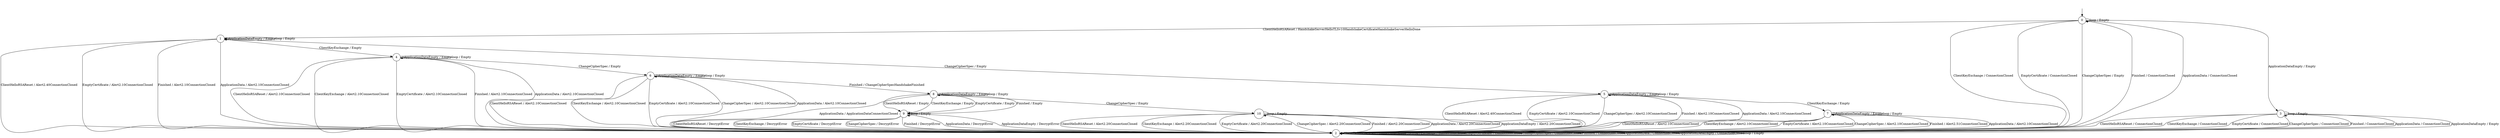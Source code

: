 digraph g {
__start0 [label="" shape="none"];

	s0 [shape="circle" label="0"];
	s1 [shape="circle" label="1"];
	s2 [shape="circle" label="2"];
	s3 [shape="circle" label="3"];
	s4 [shape="circle" label="4"];
	s5 [shape="circle" label="5"];
	s6 [shape="circle" label="6"];
	s7 [shape="circle" label="7"];
	s8 [shape="circle" label="8"];
	s9 [shape="circle" label="9"];
	s10 [shape="circle" label="10"];
	s0 -> s1 [label="ClientHelloRSAReset / HandshakeServerHelloTLSv10HandshakeCertificateHandshakeServerHelloDone"];
	s0 -> s2 [label="ClientKeyExchange / ConnectionClosed"];
	s0 -> s2 [label="EmptyCertificate / ConnectionClosed"];
	s0 -> s2 [label="ChangeCipherSpec / Empty"];
	s0 -> s2 [label="Finished / ConnectionClosed"];
	s0 -> s2 [label="ApplicationData / ConnectionClosed"];
	s0 -> s3 [label="ApplicationDataEmpty / Empty"];
	s0 -> s0 [label="loop / Empty"];
	s1 -> s2 [label="ClientHelloRSAReset / Alert2.40ConnectionClosed"];
	s1 -> s4 [label="ClientKeyExchange / Empty"];
	s1 -> s2 [label="EmptyCertificate / Alert2.10ConnectionClosed"];
	s1 -> s5 [label="ChangeCipherSpec / Empty"];
	s1 -> s2 [label="Finished / Alert2.10ConnectionClosed"];
	s1 -> s2 [label="ApplicationData / Alert2.10ConnectionClosed"];
	s1 -> s1 [label="ApplicationDataEmpty / Empty"];
	s1 -> s1 [label="loop / Empty"];
	s2 -> s2 [label="ClientHelloRSAReset / ConnectionClosed"];
	s2 -> s2 [label="ClientKeyExchange / ConnectionClosed"];
	s2 -> s2 [label="EmptyCertificate / ConnectionClosed"];
	s2 -> s2 [label="ChangeCipherSpec / ConnectionClosed"];
	s2 -> s2 [label="Finished / ConnectionClosed"];
	s2 -> s2 [label="ApplicationData / ConnectionClosed"];
	s2 -> s2 [label="ApplicationDataEmpty / ConnectionClosed"];
	s2 -> s2 [label="loop / Empty"];
	s3 -> s2 [label="ClientHelloRSAReset / ConnectionClosed"];
	s3 -> s2 [label="ClientKeyExchange / ConnectionClosed"];
	s3 -> s2 [label="EmptyCertificate / ConnectionClosed"];
	s3 -> s2 [label="ChangeCipherSpec / ConnectionClosed"];
	s3 -> s2 [label="Finished / ConnectionClosed"];
	s3 -> s2 [label="ApplicationData / ConnectionClosed"];
	s3 -> s2 [label="ApplicationDataEmpty / Empty"];
	s3 -> s3 [label="loop / Empty"];
	s4 -> s2 [label="ClientHelloRSAReset / Alert2.10ConnectionClosed"];
	s4 -> s2 [label="ClientKeyExchange / Alert2.10ConnectionClosed"];
	s4 -> s2 [label="EmptyCertificate / Alert2.10ConnectionClosed"];
	s4 -> s6 [label="ChangeCipherSpec / Empty"];
	s4 -> s2 [label="Finished / Alert2.10ConnectionClosed"];
	s4 -> s2 [label="ApplicationData / Alert2.10ConnectionClosed"];
	s4 -> s4 [label="ApplicationDataEmpty / Empty"];
	s5 -> s2 [label="ClientHelloRSAReset / Alert2.40ConnectionClosed"];
	s5 -> s7 [label="ClientKeyExchange / Empty"];
	s5 -> s2 [label="EmptyCertificate / Alert2.10ConnectionClosed"];
	s5 -> s2 [label="ChangeCipherSpec / Alert2.10ConnectionClosed"];
	s5 -> s2 [label="Finished / Alert2.10ConnectionClosed"];
	s5 -> s2 [label="ApplicationData / Alert2.10ConnectionClosed"];
	s5 -> s5 [label="ApplicationDataEmpty / Empty"];
	s6 -> s2 [label="ClientHelloRSAReset / Alert2.10ConnectionClosed"];
	s6 -> s2 [label="ClientKeyExchange / Alert2.10ConnectionClosed"];
	s6 -> s2 [label="EmptyCertificate / Alert2.10ConnectionClosed"];
	s6 -> s2 [label="ChangeCipherSpec / Alert2.10ConnectionClosed"];
	s6 -> s8 [label="Finished / ChangeCipherSpecHandshakeFinished"];
	s6 -> s2 [label="ApplicationData / Alert2.10ConnectionClosed"];
	s6 -> s6 [label="ApplicationDataEmpty / Empty"];
	s7 -> s2 [label="ClientHelloRSAReset / Alert2.10ConnectionClosed"];
	s7 -> s2 [label="ClientKeyExchange / Alert2.10ConnectionClosed"];
	s7 -> s2 [label="EmptyCertificate / Alert2.10ConnectionClosed"];
	s7 -> s2 [label="ChangeCipherSpec / Alert2.10ConnectionClosed"];
	s7 -> s2 [label="Finished / Alert2.51ConnectionClosed"];
	s7 -> s2 [label="ApplicationData / Alert2.10ConnectionClosed"];
	s7 -> s7 [label="ApplicationDataEmpty / Empty"];
	s8 -> s9 [label="ClientHelloRSAReset / Empty"];
	s8 -> s9 [label="ClientKeyExchange / Empty"];
	s8 -> s9 [label="EmptyCertificate / Empty"];
	s8 -> s10 [label="ChangeCipherSpec / Empty"];
	s8 -> s9 [label="Finished / Empty"];
	s8 -> s2 [label="ApplicationData / ApplicationDataConnectionClosed"];
	s8 -> s8 [label="ApplicationDataEmpty / Empty"];
	s9 -> s2 [label="ClientHelloRSAReset / DecryptError"];
	s9 -> s2 [label="ClientKeyExchange / DecryptError"];
	s9 -> s2 [label="EmptyCertificate / DecryptError"];
	s9 -> s2 [label="ChangeCipherSpec / DecryptError"];
	s9 -> s2 [label="Finished / DecryptError"];
	s9 -> s2 [label="ApplicationData / DecryptError"];
	s9 -> s2 [label="ApplicationDataEmpty / DecryptError"];
	s10 -> s2 [label="ClientHelloRSAReset / Alert2.20ConnectionClosed"];
	s10 -> s2 [label="ClientKeyExchange / Alert2.20ConnectionClosed"];
	s10 -> s2 [label="EmptyCertificate / Alert2.20ConnectionClosed"];
	s10 -> s2 [label="ChangeCipherSpec / Alert2.20ConnectionClosed"];
	s10 -> s2 [label="Finished / Alert2.20ConnectionClosed"];
	s10 -> s2 [label="ApplicationData / Alert2.20ConnectionClosed"];
	s10 -> s2 [label="ApplicationDataEmpty / Alert2.20ConnectionClosed"];
    s4 -> s4 [label="loop / Empty"];
    s5 -> s5 [label="loop / Empty"];
    s6 -> s6 [label="loop / Empty"];
    s7 -> s7 [label="loop / Empty"];
    s8 -> s8 [label="loop / Empty"];
    s9 -> s9 [label="loop / Empty"];
    s10 -> s10 [label="loop / Empty"];

__start0 -> s0;
}
